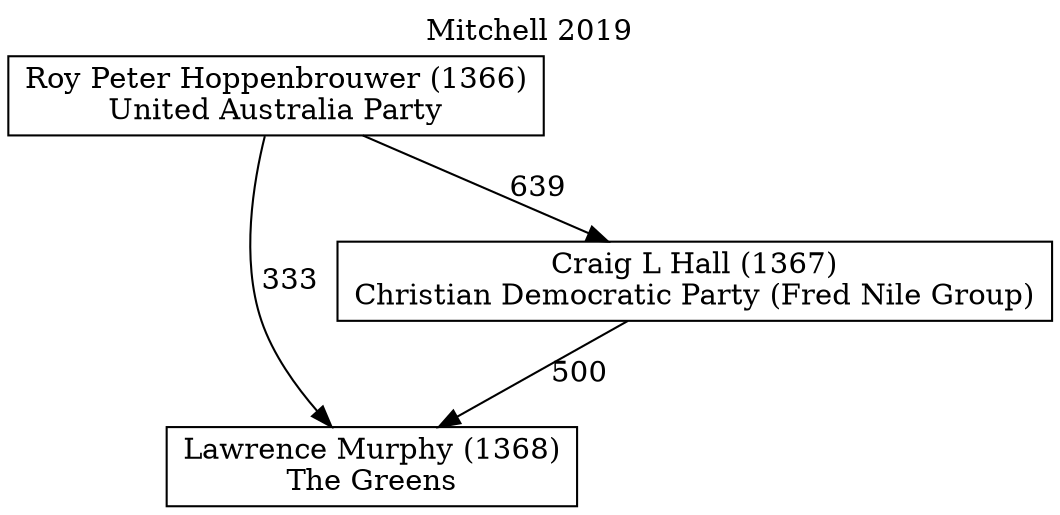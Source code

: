 // House preference flow
digraph "Lawrence Murphy (1368)_Mitchell_2019" {
	graph [label="Mitchell 2019" labelloc=t mclimit=10]
	node [shape=box]
	"Lawrence Murphy (1368)" [label="Lawrence Murphy (1368)
The Greens"]
	"Craig L Hall (1367)" [label="Craig L Hall (1367)
Christian Democratic Party (Fred Nile Group)"]
	"Roy Peter Hoppenbrouwer (1366)" [label="Roy Peter Hoppenbrouwer (1366)
United Australia Party"]
	"Lawrence Murphy (1368)" [label="Lawrence Murphy (1368)
The Greens"]
	"Roy Peter Hoppenbrouwer (1366)" [label="Roy Peter Hoppenbrouwer (1366)
United Australia Party"]
	"Roy Peter Hoppenbrouwer (1366)" [label="Roy Peter Hoppenbrouwer (1366)
United Australia Party"]
	"Craig L Hall (1367)" [label="Craig L Hall (1367)
Christian Democratic Party (Fred Nile Group)"]
	"Roy Peter Hoppenbrouwer (1366)" [label="Roy Peter Hoppenbrouwer (1366)
United Australia Party"]
	"Roy Peter Hoppenbrouwer (1366)" [label="Roy Peter Hoppenbrouwer (1366)
United Australia Party"]
	"Craig L Hall (1367)" -> "Lawrence Murphy (1368)" [label=500]
	"Roy Peter Hoppenbrouwer (1366)" -> "Craig L Hall (1367)" [label=639]
	"Roy Peter Hoppenbrouwer (1366)" -> "Lawrence Murphy (1368)" [label=333]
}
